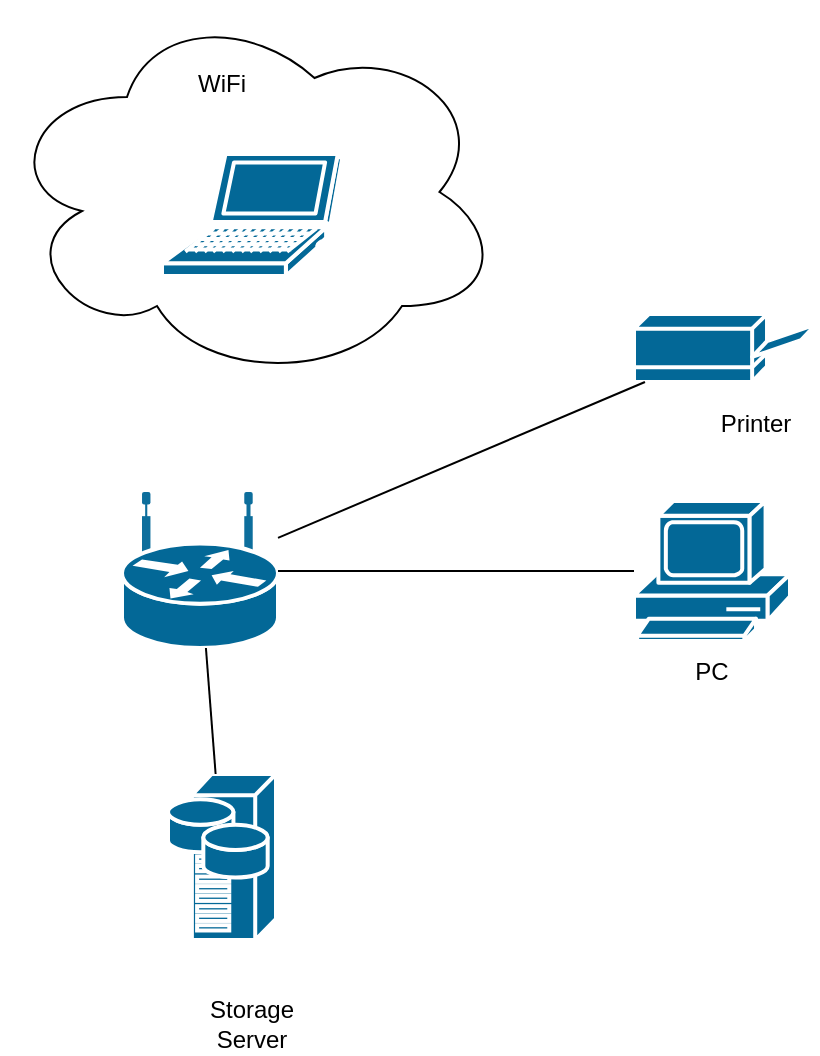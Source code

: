 <mxfile version="15.9.1" type="github">
  <diagram id="6a731a19-8d31-9384-78a2-239565b7b9f0" name="Page-1">
    <mxGraphModel dx="1423" dy="766" grid="1" gridSize="10" guides="1" tooltips="1" connect="1" arrows="1" fold="1" page="1" pageScale="1" pageWidth="827" pageHeight="1169" background="none" math="0" shadow="0">
      <root>
        <mxCell id="0" />
        <mxCell id="1" parent="0" />
        <mxCell id="0K6ni1bRISuPHaXc44Bc-2268" value="" style="ellipse;shape=cloud;whiteSpace=wrap;html=1;" vertex="1" parent="1">
          <mxGeometry x="20" y="234" width="250" height="190" as="geometry" />
        </mxCell>
        <mxCell id="0K6ni1bRISuPHaXc44Bc-2258" value="" style="shape=mxgraph.cisco.routers.wireless_router;sketch=0;html=1;pointerEvents=1;dashed=0;fillColor=#036897;strokeColor=#ffffff;strokeWidth=2;verticalLabelPosition=bottom;verticalAlign=top;align=center;outlineConnect=0;" vertex="1" parent="1">
          <mxGeometry x="80" y="480" width="78" height="77" as="geometry" />
        </mxCell>
        <mxCell id="0K6ni1bRISuPHaXc44Bc-2259" value="" style="shape=mxgraph.cisco.computers_and_peripherals.pc;sketch=0;html=1;pointerEvents=1;dashed=0;fillColor=#036897;strokeColor=#ffffff;strokeWidth=2;verticalLabelPosition=bottom;verticalAlign=top;align=center;outlineConnect=0;" vertex="1" parent="1">
          <mxGeometry x="336" y="483.5" width="78" height="70" as="geometry" />
        </mxCell>
        <mxCell id="0K6ni1bRISuPHaXc44Bc-2261" value="" style="shape=mxgraph.cisco.computers_and_peripherals.printer;sketch=0;html=1;pointerEvents=1;dashed=0;fillColor=#036897;strokeColor=#ffffff;strokeWidth=2;verticalLabelPosition=bottom;verticalAlign=top;align=center;outlineConnect=0;" vertex="1" parent="1">
          <mxGeometry x="336" y="390" width="91" height="34" as="geometry" />
        </mxCell>
        <mxCell id="0K6ni1bRISuPHaXc44Bc-2265" value="" style="endArrow=none;html=1;rounded=0;" edge="1" parent="1" source="0K6ni1bRISuPHaXc44Bc-2258" target="0K6ni1bRISuPHaXc44Bc-2259">
          <mxGeometry width="50" height="50" relative="1" as="geometry">
            <mxPoint x="430" y="660" as="sourcePoint" />
            <mxPoint x="480" y="610" as="targetPoint" />
          </mxGeometry>
        </mxCell>
        <mxCell id="0K6ni1bRISuPHaXc44Bc-2266" value="" style="endArrow=none;html=1;rounded=0;" edge="1" parent="1" source="0K6ni1bRISuPHaXc44Bc-2258" target="0K6ni1bRISuPHaXc44Bc-2261">
          <mxGeometry width="50" height="50" relative="1" as="geometry">
            <mxPoint x="110" y="420" as="sourcePoint" />
            <mxPoint x="160" y="370" as="targetPoint" />
          </mxGeometry>
        </mxCell>
        <mxCell id="0K6ni1bRISuPHaXc44Bc-2267" value="" style="shape=mxgraph.cisco.computers_and_peripherals.laptop;sketch=0;html=1;pointerEvents=1;dashed=0;fillColor=#036897;strokeColor=#ffffff;strokeWidth=2;verticalLabelPosition=bottom;verticalAlign=top;align=center;outlineConnect=0;" vertex="1" parent="1">
          <mxGeometry x="100" y="310" width="90" height="61" as="geometry" />
        </mxCell>
        <mxCell id="0K6ni1bRISuPHaXc44Bc-2269" value="PC" style="text;html=1;strokeColor=none;fillColor=none;align=center;verticalAlign=middle;whiteSpace=wrap;rounded=0;" vertex="1" parent="1">
          <mxGeometry x="345" y="553.5" width="60" height="30" as="geometry" />
        </mxCell>
        <mxCell id="0K6ni1bRISuPHaXc44Bc-2270" value="WiFi" style="text;html=1;strokeColor=none;fillColor=none;align=center;verticalAlign=middle;whiteSpace=wrap;rounded=0;" vertex="1" parent="1">
          <mxGeometry x="100" y="260" width="60" height="30" as="geometry" />
        </mxCell>
        <mxCell id="0K6ni1bRISuPHaXc44Bc-2272" value="Printer" style="text;html=1;strokeColor=none;fillColor=none;align=center;verticalAlign=middle;whiteSpace=wrap;rounded=0;" vertex="1" parent="1">
          <mxGeometry x="367" y="430" width="60" height="30" as="geometry" />
        </mxCell>
        <mxCell id="0K6ni1bRISuPHaXc44Bc-2273" value="" style="shape=mxgraph.cisco.servers.storage_server;sketch=0;html=1;pointerEvents=1;dashed=0;fillColor=#036897;strokeColor=#ffffff;strokeWidth=2;verticalLabelPosition=bottom;verticalAlign=top;align=center;outlineConnect=0;" vertex="1" parent="1">
          <mxGeometry x="103" y="620" width="54" height="83" as="geometry" />
        </mxCell>
        <mxCell id="0K6ni1bRISuPHaXc44Bc-2274" value="" style="endArrow=none;html=1;rounded=0;" edge="1" parent="1" source="0K6ni1bRISuPHaXc44Bc-2273" target="0K6ni1bRISuPHaXc44Bc-2258">
          <mxGeometry width="50" height="50" relative="1" as="geometry">
            <mxPoint x="260" y="690" as="sourcePoint" />
            <mxPoint x="310" y="640" as="targetPoint" />
          </mxGeometry>
        </mxCell>
        <mxCell id="0K6ni1bRISuPHaXc44Bc-2275" value="Storage Server" style="text;html=1;strokeColor=none;fillColor=none;align=center;verticalAlign=middle;whiteSpace=wrap;rounded=0;" vertex="1" parent="1">
          <mxGeometry x="115" y="730" width="60" height="30" as="geometry" />
        </mxCell>
      </root>
    </mxGraphModel>
  </diagram>
</mxfile>

